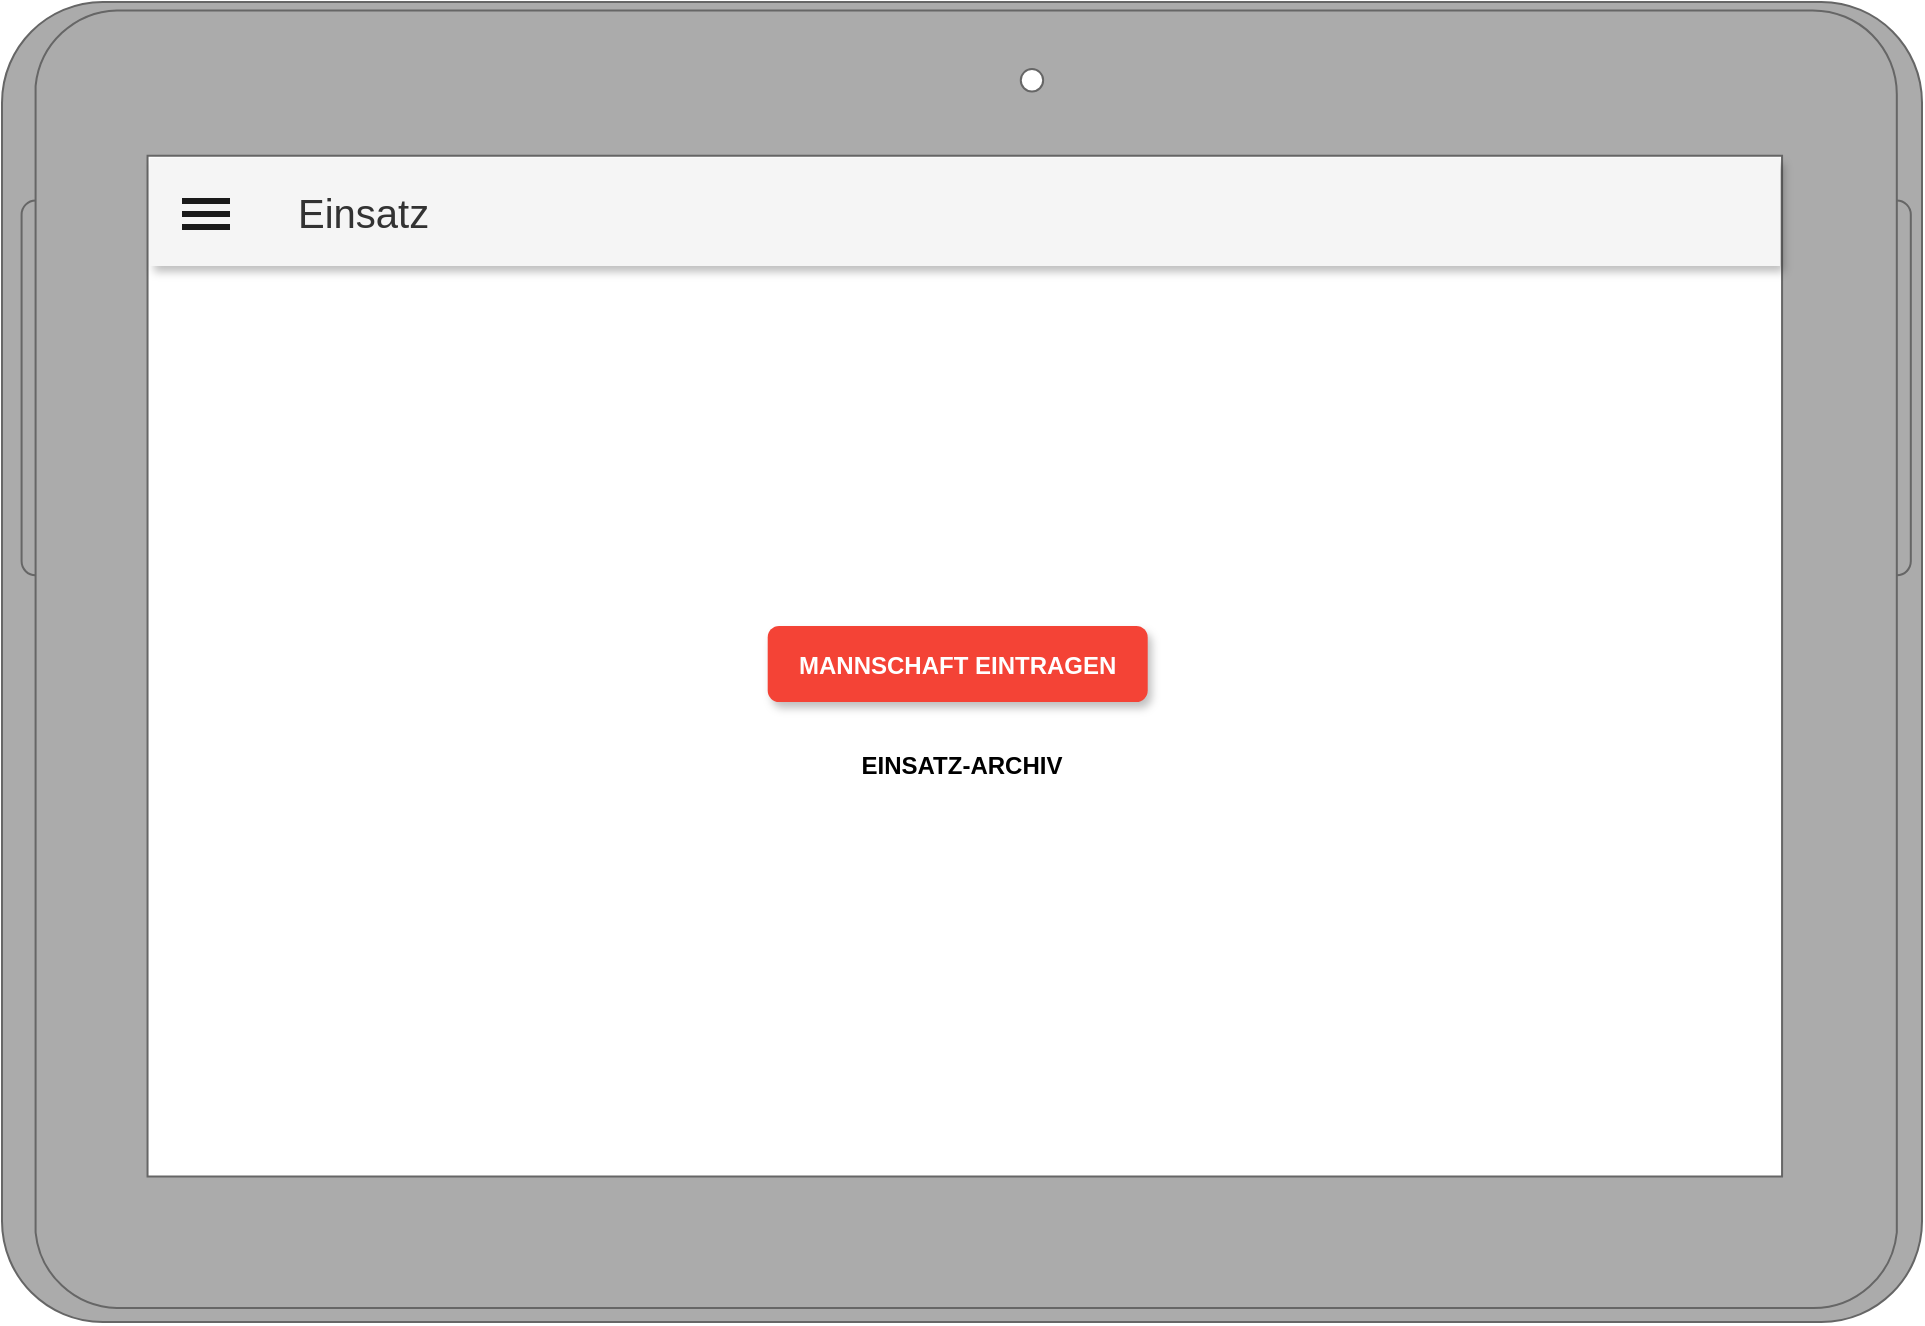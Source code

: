 <mxfile version="13.9.9" type="device" pages="4"><diagram id="PNGibeIrO7wwqcQWmp99" name="Einsätze"><mxGraphModel dx="1424" dy="992" grid="0" gridSize="10" guides="1" tooltips="1" connect="1" arrows="1" fold="1" page="0" pageScale="1" pageWidth="1169" pageHeight="827" math="0" shadow="0"><root><mxCell id="0"/><mxCell id="1" parent="0"/><mxCell id="i91BG9ZBPOacDr__Xk-l-1" value="" style="verticalLabelPosition=bottom;verticalAlign=top;html=1;shadow=0;dashed=0;strokeWidth=1;shape=mxgraph.android.tab2;strokeColor=#666666;direction=north;fontColor=#333333;fillColor=#ABABAB;sketch=0;" parent="1" vertex="1"><mxGeometry x="-74" y="-132" width="960" height="660" as="geometry"/></mxCell><mxCell id="UELyW8LhWxckqnKvWUxi-16" value="MANNSCHAFT EINTRAGEN" style="dashed=0;align=center;fontSize=12;shape=rect;fillColor=#F44336;strokeColor=none;fontStyle=1;shadow=1;fontColor=#ffffff;rounded=1;" parent="1" vertex="1"><mxGeometry x="308.85" y="180" width="190" height="38" as="geometry"/></mxCell><mxCell id="UELyW8LhWxckqnKvWUxi-17" value="EINSATZ-ARCHIV" style="dashed=0;align=center;fontSize=12;shape=rect;fillColor=none;strokeColor=none;fontStyle=1;shadow=0;" parent="1" vertex="1"><mxGeometry x="346" y="230" width="120" height="38" as="geometry"/></mxCell><mxCell id="UELyW8LhWxckqnKvWUxi-4" value="Einsatz" style="dashed=0;shape=rect;fillColor=#f5f5f5;resizeWidth=1;fontSize=20;fontColor=#333333;spacingTop=9;verticalAlign=top;align=left;spacingLeft=72;strokeColor=none;shadow=1;" parent="1" vertex="1"><mxGeometry width="815" height="54" relative="1" as="geometry"><mxPoint y="-54" as="offset"/></mxGeometry></mxCell><mxCell id="UELyW8LhWxckqnKvWUxi-5" value="" style="dashed=0;shape=mxgraph.gmdl.preferences;strokeColor=none;fillColor=#1A1A1A;" parent="UELyW8LhWxckqnKvWUxi-4" vertex="1"><mxGeometry width="24" height="16" relative="1" as="geometry"><mxPoint x="16" y="20" as="offset"/></mxGeometry></mxCell></root></mxGraphModel></diagram><diagram id="-8xrRpb-Ou0JeXpuWIKz" name="Mannschaft-EinsatzAuswahl"><mxGraphModel dx="1424" dy="992" grid="0" gridSize="10" guides="1" tooltips="1" connect="1" arrows="1" fold="1" page="0" pageScale="1" pageWidth="827" pageHeight="1169" math="0" shadow="0"><root><mxCell id="RzDRgoa95DGi3-Fks833-0"/><mxCell id="RzDRgoa95DGi3-Fks833-1" parent="RzDRgoa95DGi3-Fks833-0"/><mxCell id="OirHNEBXCkNOnlds1O6v-0" value="" style="verticalLabelPosition=bottom;verticalAlign=top;html=1;shadow=0;dashed=0;strokeWidth=1;shape=mxgraph.android.tab2;strokeColor=#666666;direction=north;fontColor=#333333;fillColor=#ABABAB;sketch=0;" parent="RzDRgoa95DGi3-Fks833-1" vertex="1"><mxGeometry x="-73.62" y="-132" width="960" height="660" as="geometry"/></mxCell><mxCell id="OirHNEBXCkNOnlds1O6v-13" value="" style="shape=line;strokeColor=#b3b3b3;" parent="RzDRgoa95DGi3-Fks833-1" vertex="1"><mxGeometry x="90" y="27" width="140" height="10" as="geometry"/></mxCell><mxCell id="OirHNEBXCkNOnlds1O6v-16" value="" style="shape=line;strokeColor=#b3b3b3;" parent="RzDRgoa95DGi3-Fks833-1" vertex="1"><mxGeometry x="260" y="27" width="140" height="10" as="geometry"/></mxCell><mxCell id="fQkSmXaMGF0kOl_yoT3P-0" value="Mannschaft eintragen" style="dashed=0;shape=rect;strokeColor=none;resizeWidth=1;fontSize=20;fontColor=#FFFFFF;spacingTop=9;verticalAlign=top;align=left;spacingLeft=72;fillColor=#F44336;" parent="RzDRgoa95DGi3-Fks833-1" vertex="1"><mxGeometry y="-54" width="815" height="54" as="geometry"/></mxCell><mxCell id="440w02JqUYPalRAQ5Xtx-1" value="" style="shape=image;aspect=fixed;image=data:image/svg+xml,PHN2ZyB4bWxucz0iaHR0cDovL3d3dy53My5vcmcvMjAwMC9zdmciIHZpZXdCb3g9IjAgMCAyNCAyNCIgZmlsbD0id2hpdGUiIHdpZHRoPSIxOHB4IiBoZWlnaHQ9IjE4cHgiPjxwYXRoIGQ9Ik0wIDBoMjR2MjRIMHoiIGZpbGw9Im5vbmUiLz48cGF0aCBkPSJNMTkgNi40MUwxNy41OSA1IDEyIDEwLjU5IDYuNDEgNSA1IDYuNDEgMTAuNTkgMTIgNSAxNy41OSA2LjQxIDE5IDEyIDEzLjQxIDE3LjU5IDE5IDE5IDE3LjU5IDEzLjQxIDEyeiIvPjwvc3ZnPg==;" parent="fQkSmXaMGF0kOl_yoT3P-0" vertex="1"><mxGeometry x="15.0" y="15" width="23.941" height="23.941" as="geometry"/></mxCell><mxCell id="sNcJ1eOb1eT0v_BI7L1j-0" value="" style="shape=line;strokeColor=#b3b3b3;" parent="RzDRgoa95DGi3-Fks833-1" vertex="1"><mxGeometry x="430" y="27" width="150" height="10" as="geometry"/></mxCell><mxCell id="sNcJ1eOb1eT0v_BI7L1j-3" value="" style="shape=line;strokeColor=#b3b3b3;" parent="RzDRgoa95DGi3-Fks833-1" vertex="1"><mxGeometry x="610" y="27" width="140" height="10" as="geometry"/></mxCell><mxCell id="sNcJ1eOb1eT0v_BI7L1j-6" value="" style="group" parent="RzDRgoa95DGi3-Fks833-1" vertex="1" connectable="0"><mxGeometry x="20" y="20" width="100" height="50" as="geometry"/></mxCell><mxCell id="OirHNEBXCkNOnlds1O6v-11" value="1" style="shape=ellipse;fontSize=12;strokeColor=none;fillColor=#F44336;fontColor=#ffffff;align=center;verticalAlign=middle;" parent="sNcJ1eOb1eT0v_BI7L1j-6" vertex="1"><mxGeometry x="38" width="24" height="24" as="geometry"/></mxCell><mxCell id="OirHNEBXCkNOnlds1O6v-12" value="Einsatz auswählen" style="shape=rect;fontColor=#000000;strokeColor=none;fillColor=none;fontStyle=1" parent="sNcJ1eOb1eT0v_BI7L1j-6" vertex="1"><mxGeometry y="30" width="100" height="20" as="geometry"/></mxCell><mxCell id="sNcJ1eOb1eT0v_BI7L1j-7" value="" style="group" parent="RzDRgoa95DGi3-Fks833-1" vertex="1" connectable="0"><mxGeometry x="194" y="20" width="100" height="50" as="geometry"/></mxCell><mxCell id="OirHNEBXCkNOnlds1O6v-14" value="2" style="shape=ellipse;fontSize=12;strokeColor=none;fillColor=#9e9e9e;fontColor=#ffffff;align=center;verticalAlign=middle;" parent="sNcJ1eOb1eT0v_BI7L1j-7" vertex="1"><mxGeometry x="38" width="24" height="24" as="geometry"/></mxCell><mxCell id="OirHNEBXCkNOnlds1O6v-15" value="Einsatz" style="shape=rect;fontColor=#000000;strokeColor=none;fillColor=none;" parent="sNcJ1eOb1eT0v_BI7L1j-7" vertex="1"><mxGeometry y="30" width="100" height="20" as="geometry"/></mxCell><mxCell id="sNcJ1eOb1eT0v_BI7L1j-8" value="" style="group" parent="RzDRgoa95DGi3-Fks833-1" vertex="1" connectable="0"><mxGeometry x="368" y="20" width="100" height="50" as="geometry"/></mxCell><mxCell id="OirHNEBXCkNOnlds1O6v-17" value="3" style="shape=ellipse;fontSize=12;strokeColor=none;fillColor=#9e9e9e;fontColor=#ffffff;" parent="sNcJ1eOb1eT0v_BI7L1j-8" vertex="1"><mxGeometry x="38" width="24" height="24" as="geometry"/></mxCell><mxCell id="OirHNEBXCkNOnlds1O6v-18" value="Fahrzeug" style="shape=rect;fontColor=#000000;strokeColor=none;fillColor=none;align=center;verticalAlign=middle;" parent="sNcJ1eOb1eT0v_BI7L1j-8" vertex="1"><mxGeometry y="30" width="100" height="20" as="geometry"/></mxCell><mxCell id="sNcJ1eOb1eT0v_BI7L1j-9" value="" style="group" parent="RzDRgoa95DGi3-Fks833-1" vertex="1" connectable="0"><mxGeometry x="541" y="20" width="100" height="50" as="geometry"/></mxCell><mxCell id="sNcJ1eOb1eT0v_BI7L1j-1" value="4" style="shape=ellipse;fontSize=12;strokeColor=none;fillColor=#9e9e9e;fontColor=#ffffff;" parent="sNcJ1eOb1eT0v_BI7L1j-9" vertex="1"><mxGeometry x="38" width="24" height="24" as="geometry"/></mxCell><mxCell id="sNcJ1eOb1eT0v_BI7L1j-2" value="Mannschaft" style="shape=rect;fontColor=#000000;strokeColor=none;fillColor=none;align=center;verticalAlign=middle;" parent="sNcJ1eOb1eT0v_BI7L1j-9" vertex="1"><mxGeometry y="30" width="100" height="20" as="geometry"/></mxCell><mxCell id="sNcJ1eOb1eT0v_BI7L1j-10" value="" style="group" parent="RzDRgoa95DGi3-Fks833-1" vertex="1" connectable="0"><mxGeometry x="715" y="20" width="100" height="50" as="geometry"/></mxCell><mxCell id="sNcJ1eOb1eT0v_BI7L1j-4" value="5" style="shape=ellipse;fontSize=12;strokeColor=none;fillColor=#9e9e9e;fontColor=#ffffff;" parent="sNcJ1eOb1eT0v_BI7L1j-10" vertex="1"><mxGeometry x="38" width="24" height="24" as="geometry"/></mxCell><mxCell id="sNcJ1eOb1eT0v_BI7L1j-5" value="Funktionen" style="shape=rect;fontColor=#000000;strokeColor=none;fillColor=none;align=center;verticalAlign=middle;" parent="sNcJ1eOb1eT0v_BI7L1j-10" vertex="1"><mxGeometry y="30" width="100" height="20" as="geometry"/></mxCell><mxCell id="sDc8dfO4ZM7Xmxl36M7I-6" value="" style="group" parent="RzDRgoa95DGi3-Fks833-1" vertex="1" connectable="0"><mxGeometry x="1" y="90" width="813" height="50" as="geometry"/></mxCell><mxCell id="sDc8dfO4ZM7Xmxl36M7I-0" value="" style="shape=rect;fillColor=#ffffff;strokeColor=#eeeeee;shadow=0;resizeWidth=1;" parent="sDc8dfO4ZM7Xmxl36M7I-6" vertex="1"><mxGeometry width="813" height="50" as="geometry"/></mxCell><mxCell id="sDc8dfO4ZM7Xmxl36M7I-1" value="T2726#VU#mit PKW" style="text;whiteSpace=wrap;fontColor=#000000;verticalAlign=top;align=left;fontSize=15;spacing=16;spacingBottom=0;spacingTop=-12;resizeWidth=1;" parent="sDc8dfO4ZM7Xmxl36M7I-6" vertex="1"><mxGeometry width="813" height="50" as="geometry"/></mxCell><mxCell id="sDc8dfO4ZM7Xmxl36M7I-2" value="Heute 19:02" style="text;whiteSpace=wrap;spacingLeft=16;spacingRight=16;spacing=0;fontSize=13;spacingBottom=0;spacingTop=-5;resizeWidth=1;fontColor=#999999;" parent="sDc8dfO4ZM7Xmxl36M7I-6" vertex="1"><mxGeometry y="30" width="813" height="20" as="geometry"/></mxCell><mxCell id="sDc8dfO4ZM7Xmxl36M7I-7" value="" style="group" parent="RzDRgoa95DGi3-Fks833-1" vertex="1" connectable="0"><mxGeometry x="1" y="140" width="813" height="50" as="geometry"/></mxCell><mxCell id="sDc8dfO4ZM7Xmxl36M7I-3" value="" style="shape=rect;fillColor=#ffffff;strokeColor=#eeeeee;shadow=0;resizeWidth=1;" parent="sDc8dfO4ZM7Xmxl36M7I-7" vertex="1"><mxGeometry width="813.0" height="50" as="geometry"/></mxCell><mxCell id="sDc8dfO4ZM7Xmxl36M7I-4" value="B1412#Landwirtschaft#Stall / Scheune" style="text;whiteSpace=wrap;fontColor=#000000;verticalAlign=top;align=left;fontSize=15;spacing=16;spacingBottom=0;spacingTop=-12;resizeWidth=1;" parent="sDc8dfO4ZM7Xmxl36M7I-7" vertex="1"><mxGeometry width="813.0" height="50" as="geometry"/></mxCell><mxCell id="sDc8dfO4ZM7Xmxl36M7I-5" value="Gestern 22:48" style="text;whiteSpace=wrap;spacingLeft=16;spacingRight=16;spacing=0;fontSize=13;spacingBottom=0;spacingTop=-5;resizeWidth=1;fontColor=#999999;" parent="sDc8dfO4ZM7Xmxl36M7I-7" vertex="1"><mxGeometry y="30" width="813.0" height="20" as="geometry"/></mxCell><mxCell id="440w02JqUYPalRAQ5Xtx-2" value="NEUER EINSATZ" style="dashed=0;align=center;fontSize=12;shape=rect;strokeColor=none;fontStyle=1;shadow=0;rounded=1;fillColor=none;fontColor=#F44336;" parent="RzDRgoa95DGi3-Fks833-1" vertex="1"><mxGeometry x="5" y="200" width="119" height="40" as="geometry"/></mxCell></root></mxGraphModel></diagram><diagram name="Mannschaft-Einsatz" id="Jll7m7SbjzcwQRktTDei"><mxGraphModel dx="1424" dy="992" grid="0" gridSize="10" guides="1" tooltips="1" connect="1" arrows="1" fold="1" page="0" pageScale="1" pageWidth="827" pageHeight="1169" math="0" shadow="0"><root><mxCell id="6bOiiQTL6pfFvMJGNMJW-0"/><mxCell id="6bOiiQTL6pfFvMJGNMJW-1" parent="6bOiiQTL6pfFvMJGNMJW-0"/><mxCell id="6bOiiQTL6pfFvMJGNMJW-2" value="" style="verticalLabelPosition=bottom;verticalAlign=top;html=1;shadow=0;dashed=0;strokeWidth=1;shape=mxgraph.android.tab2;strokeColor=#666666;direction=north;fontColor=#333333;fillColor=#ABABAB;sketch=0;" parent="6bOiiQTL6pfFvMJGNMJW-1" vertex="1"><mxGeometry x="-74" y="-132" width="960" height="660" as="geometry"/></mxCell><mxCell id="6bOiiQTL6pfFvMJGNMJW-3" value="" style="shape=line;strokeColor=#b3b3b3;" parent="6bOiiQTL6pfFvMJGNMJW-1" vertex="1"><mxGeometry x="90" y="27" width="140" height="10" as="geometry"/></mxCell><mxCell id="6bOiiQTL6pfFvMJGNMJW-4" value="" style="shape=line;strokeColor=#b3b3b3;" parent="6bOiiQTL6pfFvMJGNMJW-1" vertex="1"><mxGeometry x="260" y="27" width="140" height="10" as="geometry"/></mxCell><mxCell id="6bOiiQTL6pfFvMJGNMJW-5" value="Mannschaft eintragen" style="dashed=0;shape=rect;strokeColor=none;resizeWidth=1;fontSize=20;fontColor=#FFFFFF;spacingTop=9;verticalAlign=top;align=left;spacingLeft=72;fillColor=#F44336;" parent="6bOiiQTL6pfFvMJGNMJW-1" vertex="1"><mxGeometry y="-54" width="815" height="54" as="geometry"/></mxCell><mxCell id="6bOiiQTL6pfFvMJGNMJW-6" value="" style="shape=image;aspect=fixed;image=data:image/svg+xml,PHN2ZyB4bWxucz0iaHR0cDovL3d3dy53My5vcmcvMjAwMC9zdmciIHZpZXdCb3g9IjAgMCAyNCAyNCIgZmlsbD0id2hpdGUiIHdpZHRoPSIxOHB4IiBoZWlnaHQ9IjE4cHgiPjxwYXRoIGQ9Ik0wIDBoMjR2MjRIMHoiIGZpbGw9Im5vbmUiLz48cGF0aCBkPSJNMTkgNi40MUwxNy41OSA1IDEyIDEwLjU5IDYuNDEgNSA1IDYuNDEgMTAuNTkgMTIgNSAxNy41OSA2LjQxIDE5IDEyIDEzLjQxIDE3LjU5IDE5IDE5IDE3LjU5IDEzLjQxIDEyeiIvPjwvc3ZnPg==;" parent="6bOiiQTL6pfFvMJGNMJW-5" vertex="1"><mxGeometry x="15.0" y="15" width="23.941" height="23.941" as="geometry"/></mxCell><mxCell id="6bOiiQTL6pfFvMJGNMJW-7" value="" style="dashed=0;shape=mxgraph.gmdl.settings;strokeColor=none;fillColor=#ffffff;" parent="6bOiiQTL6pfFvMJGNMJW-5" vertex="1"><mxGeometry x="1" width="5" height="16" relative="1" as="geometry"><mxPoint x="-24" y="20" as="offset"/></mxGeometry></mxCell><mxCell id="6bOiiQTL6pfFvMJGNMJW-8" value="" style="shape=line;strokeColor=#b3b3b3;" parent="6bOiiQTL6pfFvMJGNMJW-1" vertex="1"><mxGeometry x="430" y="27" width="150" height="10" as="geometry"/></mxCell><mxCell id="6bOiiQTL6pfFvMJGNMJW-9" value="" style="shape=line;strokeColor=#b3b3b3;" parent="6bOiiQTL6pfFvMJGNMJW-1" vertex="1"><mxGeometry x="610" y="27" width="140" height="10" as="geometry"/></mxCell><mxCell id="6bOiiQTL6pfFvMJGNMJW-10" value="" style="group" parent="6bOiiQTL6pfFvMJGNMJW-1" vertex="1" connectable="0"><mxGeometry x="20" y="20" width="100" height="50" as="geometry"/></mxCell><mxCell id="6bOiiQTL6pfFvMJGNMJW-11" value="1" style="shape=ellipse;fontSize=12;strokeColor=none;fontColor=#ffffff;align=center;verticalAlign=middle;fillColor=#9E9E9E;" parent="6bOiiQTL6pfFvMJGNMJW-10" vertex="1"><mxGeometry x="38" width="24" height="24" as="geometry"/></mxCell><mxCell id="6bOiiQTL6pfFvMJGNMJW-12" value="Einsatz auswählen" style="shape=rect;fontColor=#000000;strokeColor=none;fillColor=none;" parent="6bOiiQTL6pfFvMJGNMJW-10" vertex="1"><mxGeometry y="30" width="100" height="20" as="geometry"/></mxCell><mxCell id="6bOiiQTL6pfFvMJGNMJW-13" value="" style="group" parent="6bOiiQTL6pfFvMJGNMJW-1" vertex="1" connectable="0"><mxGeometry x="194" y="20" width="100" height="50" as="geometry"/></mxCell><mxCell id="6bOiiQTL6pfFvMJGNMJW-14" value="2" style="shape=ellipse;fontSize=12;strokeColor=none;fontColor=#ffffff;align=center;verticalAlign=middle;fillColor=#F44336;" parent="6bOiiQTL6pfFvMJGNMJW-13" vertex="1"><mxGeometry x="38" width="24" height="24" as="geometry"/></mxCell><mxCell id="6bOiiQTL6pfFvMJGNMJW-15" value="Einsatz" style="shape=rect;fontColor=#000000;strokeColor=none;fillColor=none;fontStyle=1" parent="6bOiiQTL6pfFvMJGNMJW-13" vertex="1"><mxGeometry y="30" width="100" height="20" as="geometry"/></mxCell><mxCell id="6bOiiQTL6pfFvMJGNMJW-16" value="" style="group" parent="6bOiiQTL6pfFvMJGNMJW-1" vertex="1" connectable="0"><mxGeometry x="368" y="20" width="100" height="50" as="geometry"/></mxCell><mxCell id="6bOiiQTL6pfFvMJGNMJW-17" value="3" style="shape=ellipse;fontSize=12;strokeColor=none;fillColor=#9e9e9e;fontColor=#ffffff;" parent="6bOiiQTL6pfFvMJGNMJW-16" vertex="1"><mxGeometry x="38" width="24" height="24" as="geometry"/></mxCell><mxCell id="6bOiiQTL6pfFvMJGNMJW-18" value="Fahrzeug" style="shape=rect;fontColor=#000000;strokeColor=none;fillColor=none;align=center;verticalAlign=middle;" parent="6bOiiQTL6pfFvMJGNMJW-16" vertex="1"><mxGeometry y="30" width="100" height="20" as="geometry"/></mxCell><mxCell id="6bOiiQTL6pfFvMJGNMJW-19" value="" style="group" parent="6bOiiQTL6pfFvMJGNMJW-1" vertex="1" connectable="0"><mxGeometry x="541" y="20" width="100" height="50" as="geometry"/></mxCell><mxCell id="6bOiiQTL6pfFvMJGNMJW-20" value="4" style="shape=ellipse;fontSize=12;strokeColor=none;fillColor=#9e9e9e;fontColor=#ffffff;" parent="6bOiiQTL6pfFvMJGNMJW-19" vertex="1"><mxGeometry x="38" width="24" height="24" as="geometry"/></mxCell><mxCell id="6bOiiQTL6pfFvMJGNMJW-21" value="Mannschaft" style="shape=rect;fontColor=#000000;strokeColor=none;fillColor=none;align=center;verticalAlign=middle;" parent="6bOiiQTL6pfFvMJGNMJW-19" vertex="1"><mxGeometry y="30" width="100" height="20" as="geometry"/></mxCell><mxCell id="6bOiiQTL6pfFvMJGNMJW-22" value="" style="group" parent="6bOiiQTL6pfFvMJGNMJW-1" vertex="1" connectable="0"><mxGeometry x="715" y="20" width="100" height="50" as="geometry"/></mxCell><mxCell id="6bOiiQTL6pfFvMJGNMJW-23" value="5" style="shape=ellipse;fontSize=12;strokeColor=none;fillColor=#9e9e9e;fontColor=#ffffff;" parent="6bOiiQTL6pfFvMJGNMJW-22" vertex="1"><mxGeometry x="38" width="24" height="24" as="geometry"/></mxCell><mxCell id="6bOiiQTL6pfFvMJGNMJW-24" value="Funktionen" style="shape=rect;fontColor=#000000;strokeColor=none;fillColor=none;align=center;verticalAlign=middle;" parent="6bOiiQTL6pfFvMJGNMJW-22" vertex="1"><mxGeometry y="30" width="100" height="20" as="geometry"/></mxCell><mxCell id="6bOiiQTL6pfFvMJGNMJW-33" value="SPEICHERN &amp; WEITER" style="dashed=0;align=center;fontSize=12;shape=rect;fillColor=none;strokeColor=none;fontStyle=1;shadow=0;fontColor=#F44336;" parent="6bOiiQTL6pfFvMJGNMJW-1" vertex="1"><mxGeometry x="653" y="400" width="140" height="36" as="geometry"/></mxCell><mxCell id="6bOiiQTL6pfFvMJGNMJW-34" value="ZURÜCK" style="dashed=0;align=center;fontSize=12;shape=rect;fillColor=none;strokeColor=none;fontStyle=1;shadow=0;" parent="6bOiiQTL6pfFvMJGNMJW-1" vertex="1"><mxGeometry x="40" y="400" width="60" height="36" as="geometry"/></mxCell><mxCell id="Sqhi6bd6b1KOB7jq5oGo-0" value="" style="group" parent="6bOiiQTL6pfFvMJGNMJW-1" vertex="1" connectable="0"><mxGeometry x="20" y="140" width="770" height="55" as="geometry"/></mxCell><mxCell id="Sqhi6bd6b1KOB7jq5oGo-1" value="Adresse" style="text;fontColor=#cccccc;fontSize=12;verticalAlign=middle;strokeColor=none;fillColor=none;rounded=0;shadow=0;align=left;" parent="Sqhi6bd6b1KOB7jq5oGo-0" vertex="1"><mxGeometry width="770" height="30" as="geometry"/></mxCell><mxCell id="Sqhi6bd6b1KOB7jq5oGo-2" value="St2125 Kirchroth - Bogen - Deggendorf - Hengersberg - Winzer Haus" style="text;fontSize=16;verticalAlign=middle;strokeColor=none;fillColor=none;rounded=0;shadow=0;align=left;" parent="Sqhi6bd6b1KOB7jq5oGo-0" vertex="1"><mxGeometry y="20" width="770" height="30" as="geometry"/></mxCell><mxCell id="Sqhi6bd6b1KOB7jq5oGo-3" value="" style="dashed=0;shape=line;strokeWidth=2;noLabel=1;strokeColor=#eeeeee;rounded=0;shadow=0;fillColor=#F44336;fontSize=20;fontColor=#F44336;align=left;" parent="Sqhi6bd6b1KOB7jq5oGo-0" vertex="1"><mxGeometry y="45" width="770" height="10" as="geometry"/></mxCell><mxCell id="Sqhi6bd6b1KOB7jq5oGo-4" value="" style="group" parent="6bOiiQTL6pfFvMJGNMJW-1" vertex="1" connectable="0"><mxGeometry x="410" y="80" width="380" height="55" as="geometry"/></mxCell><mxCell id="Sqhi6bd6b1KOB7jq5oGo-5" value="Stichwort" style="text;fontColor=#cccccc;fontSize=12;verticalAlign=middle;strokeColor=none;fillColor=none;rounded=0;shadow=0;align=left;" parent="Sqhi6bd6b1KOB7jq5oGo-4" vertex="1"><mxGeometry width="380" height="30" as="geometry"/></mxCell><mxCell id="Sqhi6bd6b1KOB7jq5oGo-6" value="THL 1" style="text;fontSize=16;verticalAlign=middle;strokeColor=none;fillColor=none;rounded=0;shadow=0;align=left;" parent="Sqhi6bd6b1KOB7jq5oGo-4" vertex="1"><mxGeometry y="20" width="380" height="30" as="geometry"/></mxCell><mxCell id="Sqhi6bd6b1KOB7jq5oGo-7" value="" style="dashed=0;shape=line;strokeWidth=2;noLabel=1;strokeColor=#eeeeee;rounded=0;shadow=0;fillColor=#F44336;fontSize=20;fontColor=#F44336;align=left;" parent="Sqhi6bd6b1KOB7jq5oGo-4" vertex="1"><mxGeometry y="45" width="380" height="10" as="geometry"/></mxCell><mxCell id="Sqhi6bd6b1KOB7jq5oGo-8" value="" style="group" parent="6bOiiQTL6pfFvMJGNMJW-1" vertex="1" connectable="0"><mxGeometry x="20" y="80" width="380" height="55" as="geometry"/></mxCell><mxCell id="Sqhi6bd6b1KOB7jq5oGo-9" value="Schlagwort" style="text;fontColor=#cccccc;fontSize=12;verticalAlign=middle;strokeColor=none;fillColor=none;rounded=0;shadow=0;align=left;" parent="Sqhi6bd6b1KOB7jq5oGo-8" vertex="1"><mxGeometry width="380" height="30" as="geometry"/></mxCell><mxCell id="Sqhi6bd6b1KOB7jq5oGo-10" value="T2726#VU#mit PKW" style="text;fontSize=16;verticalAlign=middle;strokeColor=none;fillColor=none;rounded=0;shadow=0;align=left;" parent="Sqhi6bd6b1KOB7jq5oGo-8" vertex="1"><mxGeometry y="20" width="380" height="30" as="geometry"/></mxCell><mxCell id="Sqhi6bd6b1KOB7jq5oGo-11" value="" style="dashed=0;shape=line;strokeWidth=2;noLabel=1;strokeColor=#eeeeee;rounded=0;shadow=0;fillColor=#F44336;fontSize=20;fontColor=#F44336;align=left;" parent="Sqhi6bd6b1KOB7jq5oGo-8" vertex="1"><mxGeometry y="45" width="380" height="10" as="geometry"/></mxCell><mxCell id="Sqhi6bd6b1KOB7jq5oGo-19" value="" style="group" parent="6bOiiQTL6pfFvMJGNMJW-1" vertex="1" connectable="0"><mxGeometry x="410" y="200" width="380" height="55" as="geometry"/></mxCell><mxCell id="Sqhi6bd6b1KOB7jq5oGo-16" value="19:02" style="text;fontSize=16;verticalAlign=middle;strokeColor=none;fillColor=none;rounded=0;shadow=0;align=left;" parent="Sqhi6bd6b1KOB7jq5oGo-19" vertex="1"><mxGeometry y="20" width="380" height="30" as="geometry"/></mxCell><mxCell id="Sqhi6bd6b1KOB7jq5oGo-17" value="" style="dashed=0;shape=line;strokeWidth=2;noLabel=1;strokeColor=#eeeeee;rounded=0;shadow=0;fillColor=#F44336;fontSize=20;fontColor=#F44336;align=left;" parent="Sqhi6bd6b1KOB7jq5oGo-19" vertex="1"><mxGeometry y="45" width="380" height="10" as="geometry"/></mxCell><mxCell id="Sqhi6bd6b1KOB7jq5oGo-18" value="Alarm Uhrzeit" style="text;fontColor=#cccccc;fontSize=12;verticalAlign=middle;strokeColor=none;fillColor=none;rounded=0;shadow=0;align=left;" parent="Sqhi6bd6b1KOB7jq5oGo-19" vertex="1"><mxGeometry width="380" height="30" as="geometry"/></mxCell><mxCell id="Sqhi6bd6b1KOB7jq5oGo-20" value="" style="group" parent="6bOiiQTL6pfFvMJGNMJW-1" vertex="1" connectable="0"><mxGeometry x="20" y="200" width="380" height="55" as="geometry"/></mxCell><mxCell id="Sqhi6bd6b1KOB7jq5oGo-13" value="Alarm Datum" style="text;fontColor=#cccccc;fontSize=12;verticalAlign=middle;strokeColor=none;fillColor=none;rounded=0;shadow=0;align=left;" parent="Sqhi6bd6b1KOB7jq5oGo-20" vertex="1"><mxGeometry width="380" height="30" as="geometry"/></mxCell><mxCell id="Sqhi6bd6b1KOB7jq5oGo-14" value="Heute" style="text;fontSize=16;verticalAlign=middle;strokeColor=none;fillColor=none;rounded=0;shadow=0;align=left;" parent="Sqhi6bd6b1KOB7jq5oGo-20" vertex="1"><mxGeometry y="20" width="380" height="30" as="geometry"/></mxCell><mxCell id="Sqhi6bd6b1KOB7jq5oGo-15" value="" style="dashed=0;shape=line;strokeWidth=2;noLabel=1;strokeColor=#eeeeee;rounded=0;shadow=0;fillColor=#F44336;fontSize=20;fontColor=#F44336;align=left;" parent="Sqhi6bd6b1KOB7jq5oGo-20" vertex="1"><mxGeometry y="45" width="380" height="10" as="geometry"/></mxCell><mxCell id="Sqhi6bd6b1KOB7jq5oGo-21" value="" style="group" parent="6bOiiQTL6pfFvMJGNMJW-1" vertex="1" connectable="0"><mxGeometry x="410" y="260" width="380" height="55" as="geometry"/></mxCell><mxCell id="Sqhi6bd6b1KOB7jq5oGo-22" value="20:30" style="text;fontSize=16;verticalAlign=middle;strokeColor=none;fillColor=none;rounded=0;shadow=0;align=left;" parent="Sqhi6bd6b1KOB7jq5oGo-21" vertex="1"><mxGeometry y="20" width="380" height="30" as="geometry"/></mxCell><mxCell id="Sqhi6bd6b1KOB7jq5oGo-23" value="" style="dashed=0;shape=line;strokeWidth=2;noLabel=1;strokeColor=#eeeeee;rounded=0;shadow=0;fillColor=#F44336;fontSize=20;fontColor=#F44336;align=left;" parent="Sqhi6bd6b1KOB7jq5oGo-21" vertex="1"><mxGeometry y="45" width="380" height="10" as="geometry"/></mxCell><mxCell id="Sqhi6bd6b1KOB7jq5oGo-24" value="Ende Uhrzeit" style="text;fontColor=#cccccc;fontSize=12;verticalAlign=middle;strokeColor=none;fillColor=none;rounded=0;shadow=0;align=left;" parent="Sqhi6bd6b1KOB7jq5oGo-21" vertex="1"><mxGeometry width="380" height="30" as="geometry"/></mxCell><mxCell id="Sqhi6bd6b1KOB7jq5oGo-25" value="" style="group" parent="6bOiiQTL6pfFvMJGNMJW-1" vertex="1" connectable="0"><mxGeometry x="20" y="260" width="380" height="55" as="geometry"/></mxCell><mxCell id="Sqhi6bd6b1KOB7jq5oGo-26" value="Ende Datum" style="text;fontColor=#cccccc;fontSize=12;verticalAlign=middle;strokeColor=none;fillColor=none;rounded=0;shadow=0;align=left;" parent="Sqhi6bd6b1KOB7jq5oGo-25" vertex="1"><mxGeometry width="380" height="30" as="geometry"/></mxCell><mxCell id="Sqhi6bd6b1KOB7jq5oGo-27" value="Heute" style="text;fontSize=16;verticalAlign=middle;strokeColor=none;fillColor=none;rounded=0;shadow=0;align=left;" parent="Sqhi6bd6b1KOB7jq5oGo-25" vertex="1"><mxGeometry y="20" width="380" height="30" as="geometry"/></mxCell><mxCell id="Sqhi6bd6b1KOB7jq5oGo-28" value="" style="dashed=0;shape=line;strokeWidth=2;noLabel=1;strokeColor=#eeeeee;rounded=0;shadow=0;fillColor=#F44336;fontSize=20;fontColor=#F44336;align=left;" parent="Sqhi6bd6b1KOB7jq5oGo-25" vertex="1"><mxGeometry y="45" width="380" height="10" as="geometry"/></mxCell></root></mxGraphModel></diagram><diagram id="xHtwZRIPvkqUXpY4hvdy" name="Übungen"><mxGraphModel dx="1424" dy="992" grid="0" gridSize="10" guides="1" tooltips="1" connect="1" arrows="1" fold="1" page="0" pageScale="1" pageWidth="1169" pageHeight="827" math="0" shadow="0"><root><mxCell id="u5gLQigU_I72_qMHoOiV-0"/><mxCell id="u5gLQigU_I72_qMHoOiV-1" parent="u5gLQigU_I72_qMHoOiV-0"/><mxCell id="eVzh9C3G1YJsxENJO2LQ-0" value="" style="verticalLabelPosition=bottom;verticalAlign=top;html=1;shadow=0;dashed=0;strokeWidth=1;shape=mxgraph.android.tab2;strokeColor=#666666;direction=north;fontColor=#333333;fillColor=#ABABAB;sketch=0;" parent="u5gLQigU_I72_qMHoOiV-1" vertex="1"><mxGeometry x="-74" y="-132" width="960" height="660" as="geometry"/></mxCell><mxCell id="4lAdDpKo_dwaz3vD_pzf-10" value="" style="shape=ellipse;fillColor=#F44336;strokeColor=none;shadow=0;aspect=fixed;" parent="u5gLQigU_I72_qMHoOiV-1" vertex="1"><mxGeometry x="750" y="386" width="56" height="56" as="geometry"/></mxCell><mxCell id="4lAdDpKo_dwaz3vD_pzf-11" value="" style="dashed=0;html=1;shape=mxgraph.gmdl.plus;strokeColor=#ffffff;strokeWidth=2;shadow=0;" parent="4lAdDpKo_dwaz3vD_pzf-10" vertex="1"><mxGeometry x="20" y="20" width="16" height="16" as="geometry"/></mxCell><mxCell id="1j4nGVjGAmLqWHCNzfAD-40" value="" style="group;fontStyle=0" parent="u5gLQigU_I72_qMHoOiV-1" vertex="1" connectable="0"><mxGeometry x="1" y="168" width="813" height="80" as="geometry"/></mxCell><mxCell id="1j4nGVjGAmLqWHCNzfAD-2" value="Heute 19:00" style="text;whiteSpace=wrap;verticalAlign=top;align=left;fontSize=15;spacing=15;spacingBottom=0;spacingTop=-10;resizeWidth=1;fontStyle=1;strokeColor=#EEEEEE;" parent="1j4nGVjGAmLqWHCNzfAD-40" vertex="1"><mxGeometry width="813" height="80" as="geometry"/></mxCell><mxCell id="1j4nGVjGAmLqWHCNzfAD-8" value="Jugend" style="shape=rect;arcSize=50;strokeColor=none;fillColor=#eeeeee;rounded=1;spacingLeft=0;fontSize=13;align=center;shadow=0;spacing=0;" parent="1j4nGVjGAmLqWHCNzfAD-40" vertex="1"><mxGeometry x="15" y="38" width="75" height="30" as="geometry"/></mxCell><mxCell id="1j4nGVjGAmLqWHCNzfAD-12" value="Maschinisten" style="shape=rect;arcSize=50;strokeColor=none;fillColor=#eeeeee;rounded=1;spacingLeft=0;fontSize=13;align=center;shadow=0;spacing=0;" parent="1j4nGVjGAmLqWHCNzfAD-40" vertex="1"><mxGeometry x="95" y="38" width="105" height="30" as="geometry"/></mxCell><mxCell id="1j4nGVjGAmLqWHCNzfAD-41" value="" style="group;fontStyle=0" parent="u5gLQigU_I72_qMHoOiV-1" vertex="1" connectable="0"><mxGeometry x="1" y="63" width="813" height="80" as="geometry"/></mxCell><mxCell id="1j4nGVjGAmLqWHCNzfAD-42" value="14.8.202" style="text;whiteSpace=wrap;fontColor=#000000;verticalAlign=top;align=left;fontSize=15;spacing=15;spacingBottom=0;spacingTop=-10;resizeWidth=1;fontStyle=0;strokeColor=#EEEEEE;" parent="1j4nGVjGAmLqWHCNzfAD-41" vertex="1"><mxGeometry width="813" height="80" as="geometry"/></mxCell><mxCell id="1j4nGVjGAmLqWHCNzfAD-43" value="Jugend" style="shape=rect;arcSize=50;strokeColor=none;fillColor=#eeeeee;rounded=1;spacingLeft=0;fontSize=13;align=center;shadow=0;spacing=0;" parent="1j4nGVjGAmLqWHCNzfAD-41" vertex="1"><mxGeometry x="15" y="38" width="75" height="30" as="geometry"/></mxCell><mxCell id="k0QoP5RxVorv-Ic8kEju-0" value="Geplant" style="dashed=0;shape=rect;fillColor=#ffffff;resizeWidth=1;verticalLabelPosition=middle;align=left;verticalAlign=middle;spacingLeft=15;fontSize=17;strokeColor=#EEEEEE;" parent="u5gLQigU_I72_qMHoOiV-1" vertex="1"><mxGeometry x="1" y="3" width="813" height="60" as="geometry"/></mxCell><mxCell id="k0QoP5RxVorv-Ic8kEju-1" value="" style="dashed=0;shape=mxgraph.gmdl.up;strokeColor=#737373;strokeWidth=2;" parent="k0QoP5RxVorv-Ic8kEju-0" vertex="1"><mxGeometry x="1" y="0.5" width="12" height="6" relative="1" as="geometry"><mxPoint x="-32" y="-3" as="offset"/></mxGeometry></mxCell><mxCell id="k0QoP5RxVorv-Ic8kEju-2" value="Archiv" style="dashed=0;shape=rect;fillColor=#ffffff;resizeWidth=1;verticalLabelPosition=middle;align=left;verticalAlign=middle;spacingLeft=15;fontSize=17;strokeColor=#EEEEEE;" parent="u5gLQigU_I72_qMHoOiV-1" vertex="1"><mxGeometry x="1" y="248" width="813" height="60" as="geometry"/></mxCell><mxCell id="WqUSemkUPvxeeg1QgmWh-0" value="" style="dashed=0;shape=mxgraph.gmdl.up;strokeColor=#737373;strokeWidth=2;flipV=1;" parent="k0QoP5RxVorv-Ic8kEju-2" vertex="1"><mxGeometry x="781.079" y="27" width="11.971" height="6" as="geometry"/></mxCell><mxCell id="iXtgP7LPf1dX1mR1_cvK-0" value="Übung" style="dashed=0;shape=rect;fillColor=#f5f5f5;resizeWidth=1;fontSize=20;fontColor=#333333;spacingTop=9;verticalAlign=top;align=left;spacingLeft=72;strokeColor=none;shadow=1;" vertex="1" parent="u5gLQigU_I72_qMHoOiV-1"><mxGeometry y="-54" width="815" height="54" as="geometry"/></mxCell><mxCell id="iXtgP7LPf1dX1mR1_cvK-1" value="" style="dashed=0;shape=mxgraph.gmdl.preferences;strokeColor=none;fillColor=#1A1A1A;" vertex="1" parent="iXtgP7LPf1dX1mR1_cvK-0"><mxGeometry width="24" height="16" relative="1" as="geometry"><mxPoint x="16" y="20" as="offset"/></mxGeometry></mxCell></root></mxGraphModel></diagram></mxfile>
